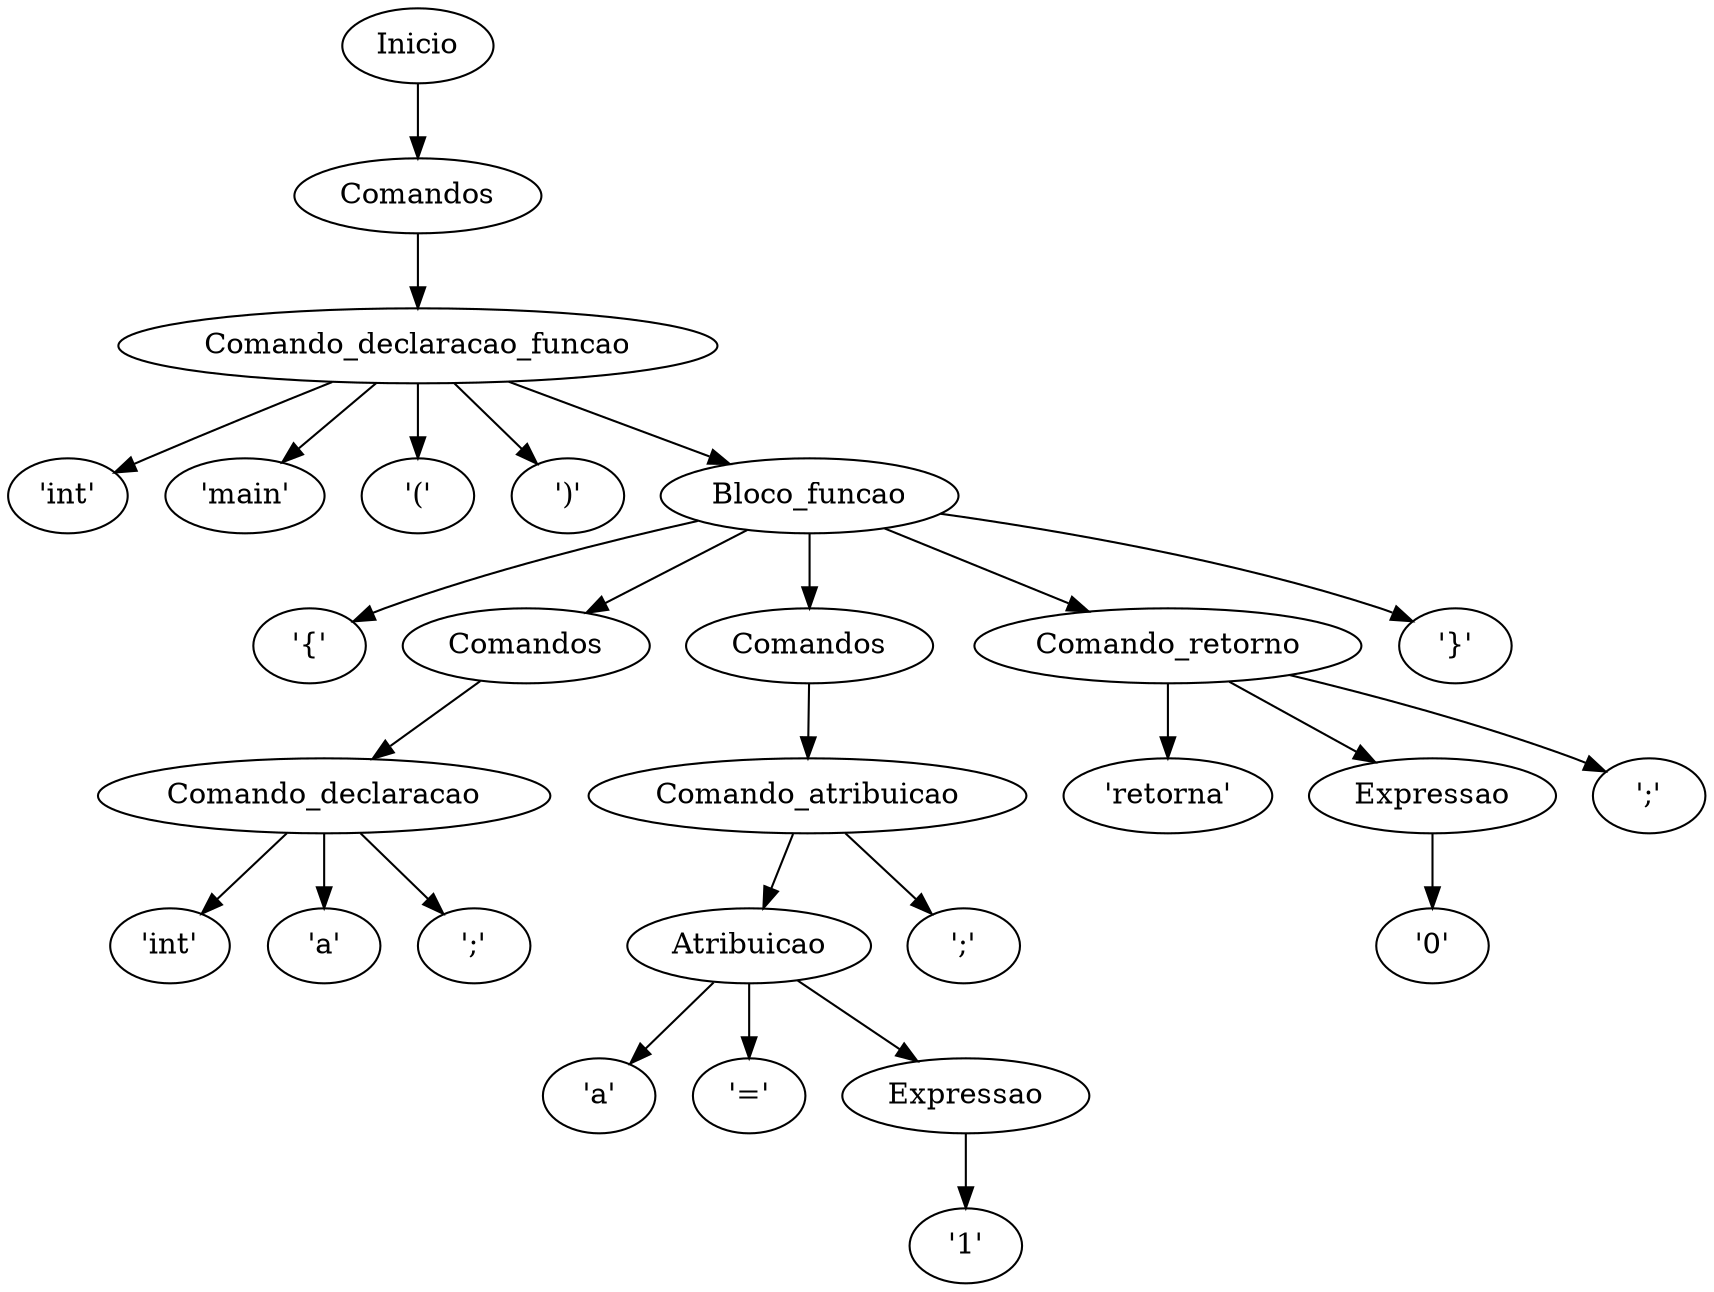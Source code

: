 digraph AST {
n0 [label="Inicio"];
n1 [label="Comandos"];
n2 [label="Comando_declaracao_funcao"];
n3 [label="'int'"];
n2 -> n3;
n4 [label="'main'"];
n2 -> n4;
n5 [label="'('"];
n2 -> n5;
n6 [label="')'"];
n2 -> n6;
n7 [label="Bloco_funcao"];
n8 [label="'{'"];
n7 -> n8;
n9 [label="Comandos"];
n10 [label="Comando_declaracao"];
n11 [label="'int'"];
n10 -> n11;
n12 [label="'a'"];
n10 -> n12;
n13 [label="';'"];
n10 -> n13;
n9 -> n10;
n7 -> n9;
n14 [label="Comandos"];
n15 [label="Comando_atribuicao"];
n16 [label="Atribuicao"];
n17 [label="'a'"];
n16 -> n17;
n18 [label="'='"];
n16 -> n18;
n19 [label="Expressao"];
n20 [label="'1'"];
n19 -> n20;
n16 -> n19;
n15 -> n16;
n21 [label="';'"];
n15 -> n21;
n14 -> n15;
n7 -> n14;
n22 [label="Comando_retorno"];
n23 [label="'retorna'"];
n22 -> n23;
n24 [label="Expressao"];
n25 [label="'0'"];
n24 -> n25;
n22 -> n24;
n26 [label="';'"];
n22 -> n26;
n7 -> n22;
n27 [label="'}'"];
n7 -> n27;
n2 -> n7;
n1 -> n2;
n0 -> n1;
}